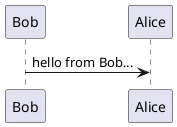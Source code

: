 @startuml
!procedure $go($txt)
  Bob -> Alice : $txt
!endprocedure

%invoke_procedure("$go", "hello from Bob...")
@enduml

